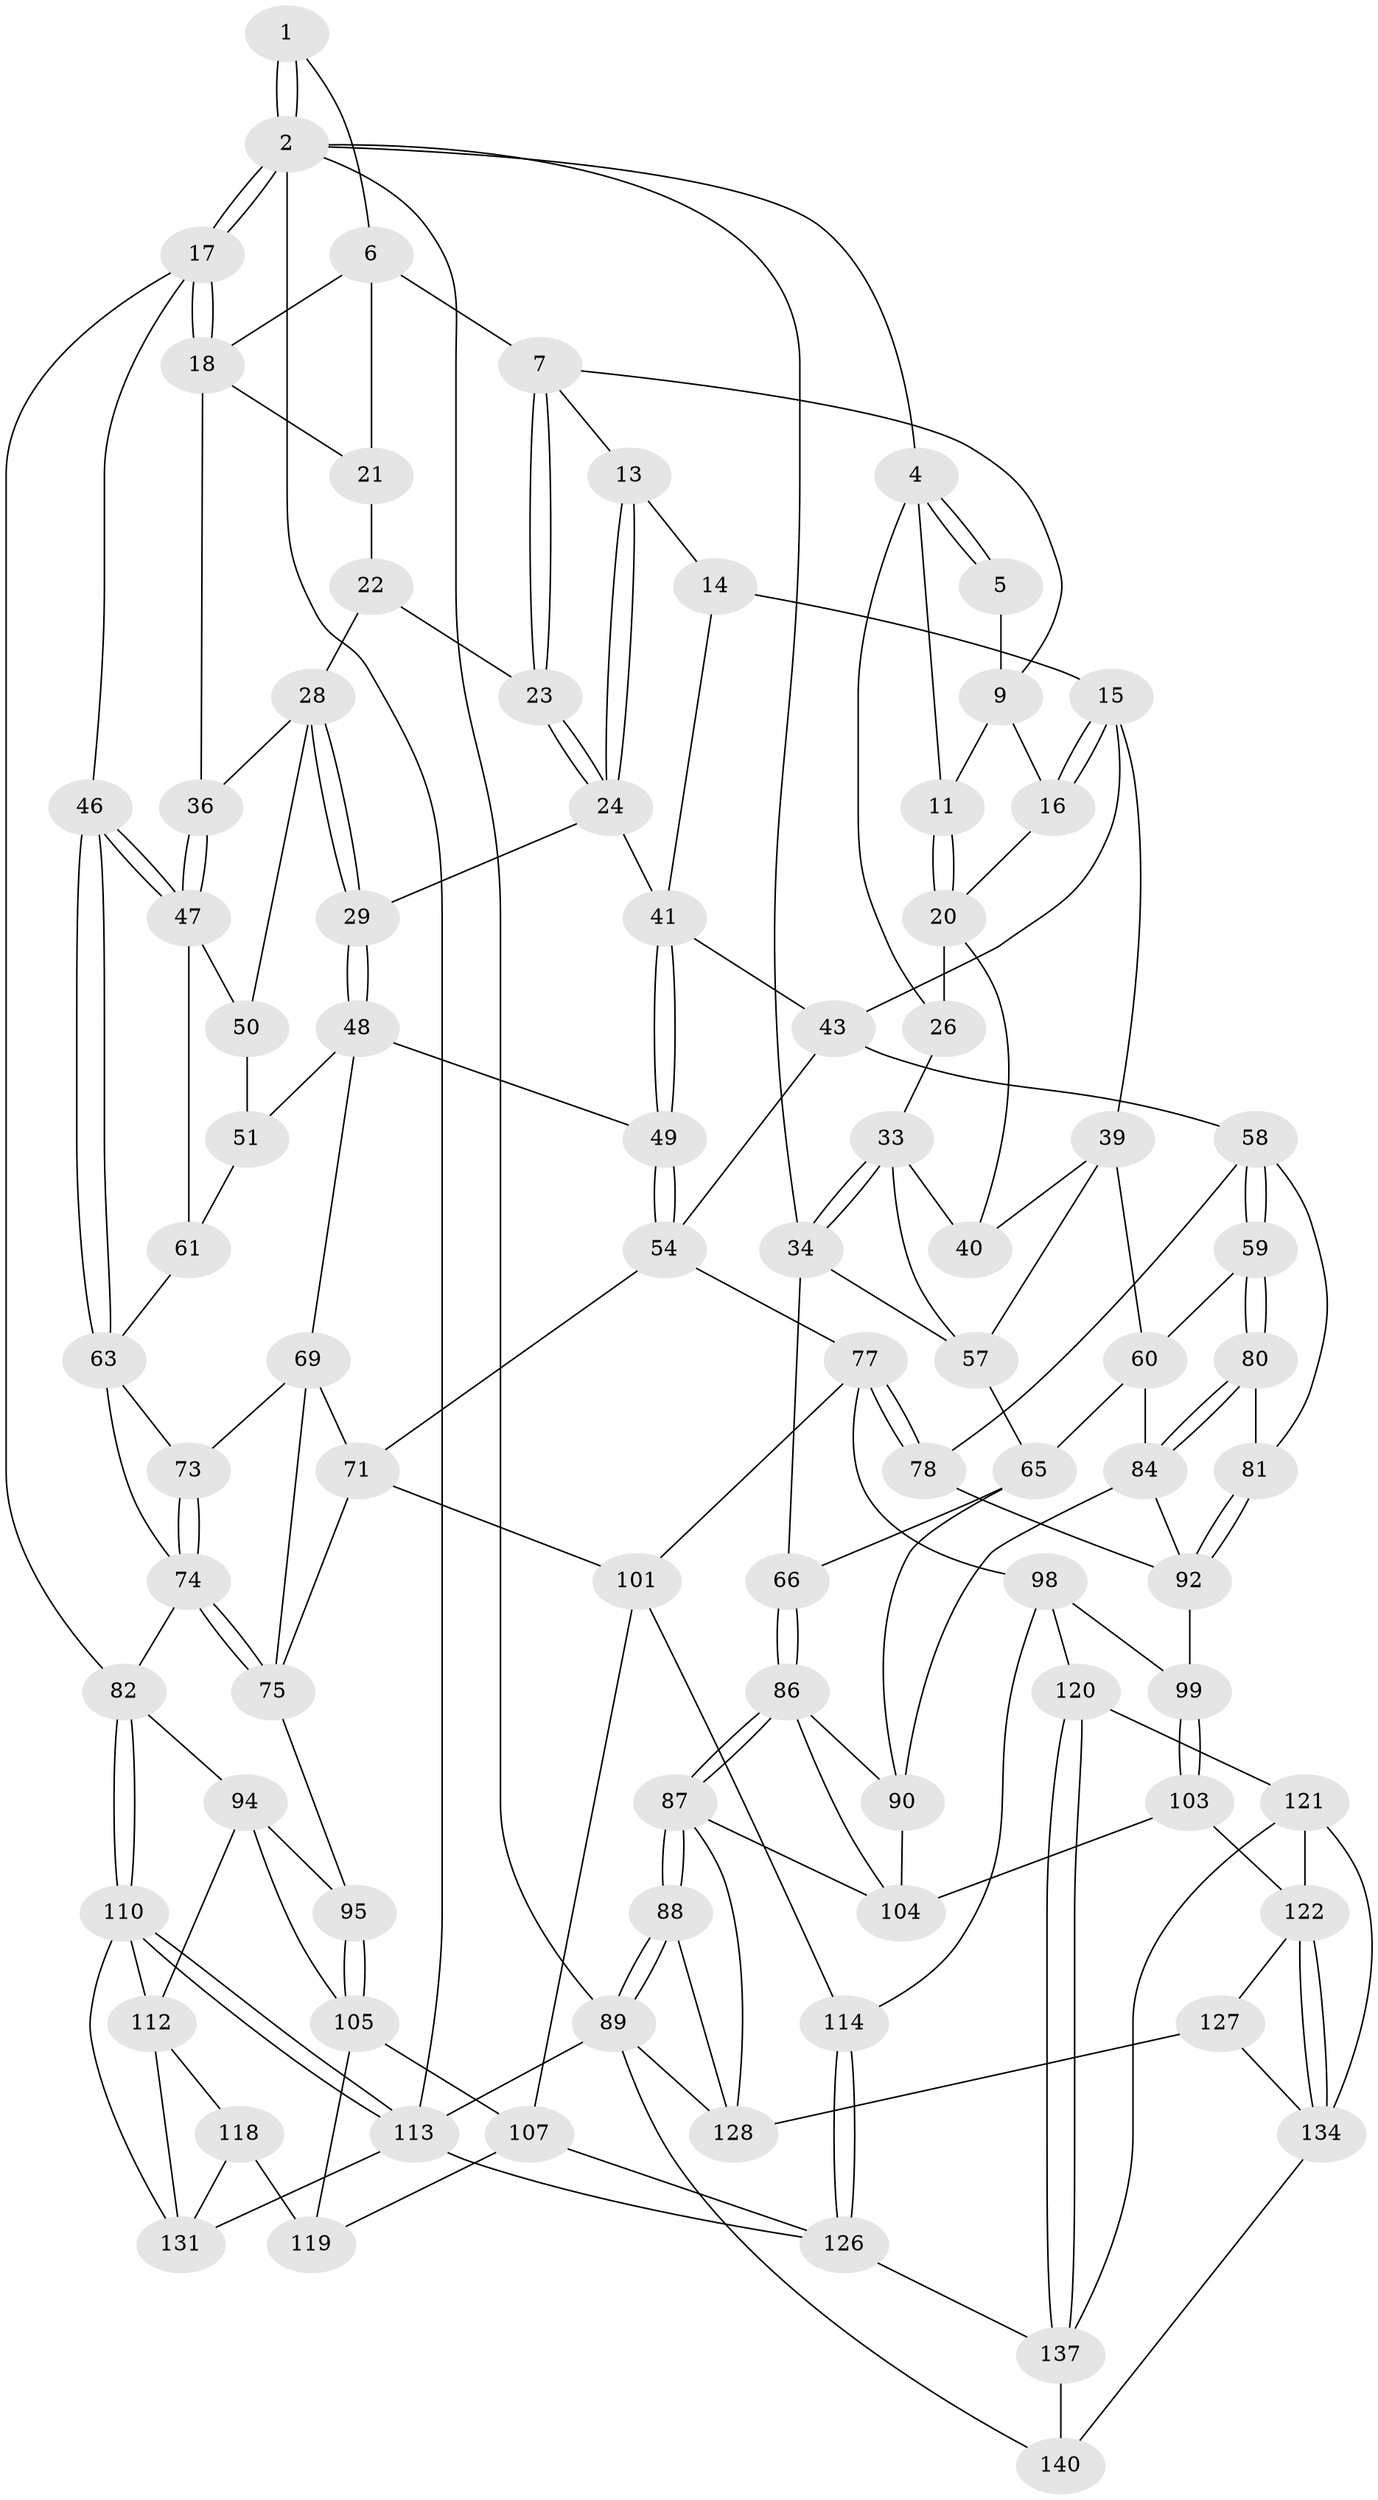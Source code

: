 // Generated by graph-tools (version 1.1) at 2025/52/02/27/25 19:52:37]
// undirected, 86 vertices, 191 edges
graph export_dot {
graph [start="1"]
  node [color=gray90,style=filled];
  1 [pos="+0.7992240849849869+0"];
  2 [pos="+1+0",super="+3"];
  4 [pos="+0+0",super="+10"];
  5 [pos="+0.4116498545589013+0"];
  6 [pos="+0.7823588084832346+0",super="+19"];
  7 [pos="+0.766811272750112+0",super="+8"];
  9 [pos="+0.4027729270131824+0",super="+12"];
  11 [pos="+0.31360881997583295+0.0693986529510123"];
  13 [pos="+0.5120554309741031+0.11756108327278253"];
  14 [pos="+0.4341242017985424+0.20449320850179667"];
  15 [pos="+0.40593157826132753+0.20461605629414154",super="+38"];
  16 [pos="+0.40138155643114726+0.19986574716695718"];
  17 [pos="+1+0.16384628552412586",super="+45"];
  18 [pos="+0.9731837547904278+0.179357243989921",super="+32"];
  20 [pos="+0.32987209766348435+0.18494801819049939",super="+25"];
  21 [pos="+0.8665887336087129+0.1679553034861319",super="+31"];
  22 [pos="+0.7767686712322719+0.10681005390492143",super="+27"];
  23 [pos="+0.76329917507892+0"];
  24 [pos="+0.589474158586703+0.16725649731796918",super="+30"];
  26 [pos="+0.17081617635061766+0.19777743444359638"];
  28 [pos="+0.7508069615973093+0.24674030051505333",super="+37"];
  29 [pos="+0.685655421957134+0.2813648785792259"];
  33 [pos="+0.1635712937543875+0.19993591555054216",super="+44"];
  34 [pos="+0+0.18758018947213093",super="+35"];
  36 [pos="+0.8991414597134225+0.259599665305996"];
  39 [pos="+0.3381190118239826+0.3196303381459621",super="+56"];
  40 [pos="+0.30499924124548733+0.30028891179573436"];
  41 [pos="+0.5121259563059004+0.27603613107822034",super="+42"];
  43 [pos="+0.4012773808688679+0.37886682835846824",super="+55"];
  46 [pos="+1+0.4697450714477983"];
  47 [pos="+0.9686725169178976+0.380763458244355",super="+53"];
  48 [pos="+0.6750007964610513+0.38538565181918033",super="+52"];
  49 [pos="+0.5892275270780227+0.3958955996268953"];
  50 [pos="+0.8330524731575437+0.35397322777947676"];
  51 [pos="+0.7775955515653433+0.38106734300793876"];
  54 [pos="+0.49169755675910165+0.45376608343001",super="+72"];
  57 [pos="+0.17304167652281655+0.40513374442039557",super="+62"];
  58 [pos="+0.372068520528965+0.43938731633658157",super="+79"];
  59 [pos="+0.2353359203999782+0.47668635147276217"];
  60 [pos="+0.2217157559800989+0.47483762678143404",super="+67"];
  61 [pos="+0.8446143730191313+0.45272905398210145"];
  63 [pos="+0.8853529243725389+0.4998042803776378",super="+64"];
  65 [pos="+0.0666746685060389+0.4816935446631945",super="+68"];
  66 [pos="+0+0.23879675372121573"];
  69 [pos="+0.6835915852905357+0.40520438531523517",super="+70"];
  71 [pos="+0.5409381852453359+0.5660647057716098",super="+100"];
  73 [pos="+0.8363538735516336+0.46484116932518876"];
  74 [pos="+0.7580664497634085+0.5619820755111443",super="+76"];
  75 [pos="+0.7493316634447039+0.5696334189483622",super="+96"];
  77 [pos="+0.4943225529493507+0.5903801129275881",super="+97"];
  78 [pos="+0.39317802591780315+0.5647301280535476"];
  80 [pos="+0.29484294213884704+0.5569056878569216"];
  81 [pos="+0.31575248731995736+0.5603221958023987"];
  82 [pos="+1+0.5321450801189364",super="+83"];
  84 [pos="+0.2549604074407617+0.619697510289993",super="+85"];
  86 [pos="+0+0.6361405237908416",super="+91"];
  87 [pos="+0+0.8910022210840753",super="+130"];
  88 [pos="+0+1"];
  89 [pos="+0+1",super="+141"];
  90 [pos="+0.025865264389559352+0.6214788805675189",super="+102"];
  92 [pos="+0.34985206692716025+0.6040395963155654",super="+93"];
  94 [pos="+0.8541863453109189+0.6290846790424238",super="+109"];
  95 [pos="+0.8094323457265504+0.6196413681756913"];
  98 [pos="+0.43754558408883987+0.7162871314333285",super="+115"];
  99 [pos="+0.35410022865429147+0.6791810582410803"];
  101 [pos="+0.6623176519179599+0.6904283835359823",super="+108"];
  103 [pos="+0.235316373132567+0.7588485166943136"];
  104 [pos="+0.2235678382881018+0.7528784788270846",super="+116"];
  105 [pos="+0.7912280683655304+0.7517680419477243",super="+106"];
  107 [pos="+0.6786004256993389+0.7374005423878718",super="+125"];
  110 [pos="+1+0.7625584519085294",super="+111"];
  112 [pos="+0.9696391246013655+0.7450642825891775",super="+117"];
  113 [pos="+1+1",super="+142"];
  114 [pos="+0.4981815031959129+0.8098332952188793"];
  118 [pos="+0.8654032603280314+0.8127318971471074",super="+132"];
  119 [pos="+0.7871882922641352+0.7747450353805359",super="+124"];
  120 [pos="+0.4606022971588528+0.7979255363233104"];
  121 [pos="+0.44358380097523675+0.805489352791677",super="+136"];
  122 [pos="+0.3014605367098135+0.8206080701514172",super="+123"];
  126 [pos="+0.5656333522183697+0.94232920216149",super="+138"];
  127 [pos="+0.2182090074540892+0.9056902287439638"];
  128 [pos="+0.12333112041600822+0.8961660352971759",super="+129"];
  131 [pos="+0.9017802240967472+0.8851525146155513",super="+133"];
  134 [pos="+0.32546710595746875+0.9170732974088072",super="+135"];
  137 [pos="+0.4047599957402365+0.9720027641366834",super="+139"];
  140 [pos="+0.3148276247501194+1"];
  1 -- 2;
  1 -- 2;
  1 -- 6;
  2 -- 17;
  2 -- 17;
  2 -- 113;
  2 -- 89;
  2 -- 4;
  2 -- 34;
  4 -- 5;
  4 -- 5;
  4 -- 26;
  4 -- 11;
  5 -- 9;
  6 -- 7;
  6 -- 18;
  6 -- 21;
  7 -- 23;
  7 -- 23;
  7 -- 9;
  7 -- 13;
  9 -- 16;
  9 -- 11;
  11 -- 20;
  11 -- 20;
  13 -- 14;
  13 -- 24;
  13 -- 24;
  14 -- 15;
  14 -- 41;
  15 -- 16;
  15 -- 16;
  15 -- 43;
  15 -- 39;
  16 -- 20;
  17 -- 18;
  17 -- 18;
  17 -- 82;
  17 -- 46;
  18 -- 36;
  18 -- 21;
  20 -- 40;
  20 -- 26;
  21 -- 22 [weight=2];
  22 -- 23;
  22 -- 28;
  23 -- 24;
  23 -- 24;
  24 -- 41;
  24 -- 29;
  26 -- 33;
  28 -- 29;
  28 -- 29;
  28 -- 50;
  28 -- 36;
  29 -- 48;
  29 -- 48;
  33 -- 34;
  33 -- 34;
  33 -- 40;
  33 -- 57;
  34 -- 57;
  34 -- 66;
  36 -- 47;
  36 -- 47;
  39 -- 40;
  39 -- 57;
  39 -- 60;
  41 -- 49;
  41 -- 49;
  41 -- 43;
  43 -- 58;
  43 -- 54;
  46 -- 47;
  46 -- 47;
  46 -- 63;
  46 -- 63;
  47 -- 50;
  47 -- 61;
  48 -- 49;
  48 -- 51;
  48 -- 69;
  49 -- 54;
  49 -- 54;
  50 -- 51;
  51 -- 61;
  54 -- 77;
  54 -- 71;
  57 -- 65;
  58 -- 59;
  58 -- 59;
  58 -- 81;
  58 -- 78;
  59 -- 60;
  59 -- 80;
  59 -- 80;
  60 -- 65;
  60 -- 84;
  61 -- 63;
  63 -- 73;
  63 -- 74;
  65 -- 66;
  65 -- 90;
  66 -- 86;
  66 -- 86;
  69 -- 73;
  69 -- 75;
  69 -- 71;
  71 -- 101;
  71 -- 75;
  73 -- 74;
  73 -- 74;
  74 -- 75;
  74 -- 75;
  74 -- 82;
  75 -- 95;
  77 -- 78;
  77 -- 78;
  77 -- 98;
  77 -- 101;
  78 -- 92;
  80 -- 81;
  80 -- 84;
  80 -- 84;
  81 -- 92;
  81 -- 92;
  82 -- 110;
  82 -- 110;
  82 -- 94;
  84 -- 92;
  84 -- 90;
  86 -- 87;
  86 -- 87;
  86 -- 90;
  86 -- 104;
  87 -- 88;
  87 -- 88;
  87 -- 128;
  87 -- 104;
  88 -- 89;
  88 -- 89;
  88 -- 128;
  89 -- 113;
  89 -- 128;
  89 -- 140;
  90 -- 104;
  92 -- 99;
  94 -- 95;
  94 -- 112;
  94 -- 105;
  95 -- 105;
  95 -- 105;
  98 -- 99;
  98 -- 120;
  98 -- 114;
  99 -- 103;
  99 -- 103;
  101 -- 114;
  101 -- 107;
  103 -- 104;
  103 -- 122;
  105 -- 107;
  105 -- 119;
  107 -- 126;
  107 -- 119;
  110 -- 113;
  110 -- 113;
  110 -- 112;
  110 -- 131;
  112 -- 131;
  112 -- 118;
  113 -- 131;
  113 -- 126;
  114 -- 126;
  114 -- 126;
  118 -- 119 [weight=2];
  118 -- 131;
  120 -- 121;
  120 -- 137;
  120 -- 137;
  121 -- 122;
  121 -- 137;
  121 -- 134;
  122 -- 134;
  122 -- 134;
  122 -- 127;
  126 -- 137;
  127 -- 128;
  127 -- 134;
  134 -- 140;
  137 -- 140;
}
